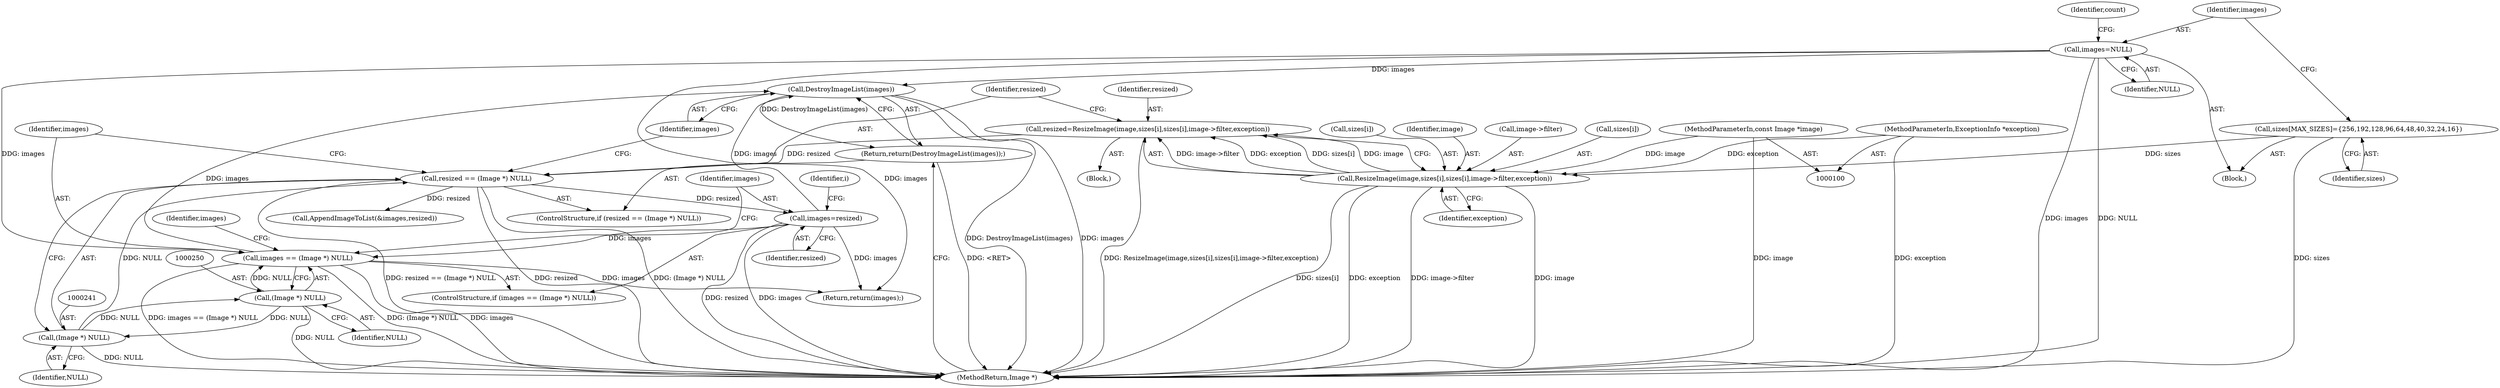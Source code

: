 digraph "0_ImageMagick_0f6fc2d5bf8f500820c3dbcf0d23ee14f2d9f734_2@pointer" {
"1000244" [label="(Call,DestroyImageList(images))"];
"1000247" [label="(Call,images == (Image *) NULL)"];
"1000252" [label="(Call,images=resized)"];
"1000238" [label="(Call,resized == (Image *) NULL)"];
"1000223" [label="(Call,resized=ResizeImage(image,sizes[i],sizes[i],image->filter,exception))"];
"1000225" [label="(Call,ResizeImage(image,sizes[i],sizes[i],image->filter,exception))"];
"1000101" [label="(MethodParameterIn,const Image *image)"];
"1000112" [label="(Call,sizes[MAX_SIZES]={256,192,128,96,64,48,40,32,24,16})"];
"1000104" [label="(MethodParameterIn,ExceptionInfo *exception)"];
"1000240" [label="(Call,(Image *) NULL)"];
"1000249" [label="(Call,(Image *) NULL)"];
"1000114" [label="(Call,images=NULL)"];
"1000243" [label="(Return,return(DestroyImageList(images));)"];
"1000260" [label="(Return,return(images);)"];
"1000101" [label="(MethodParameterIn,const Image *image)"];
"1000246" [label="(ControlStructure,if (images == (Image *) NULL))"];
"1000254" [label="(Identifier,resized)"];
"1000227" [label="(Call,sizes[i])"];
"1000245" [label="(Identifier,images)"];
"1000112" [label="(Call,sizes[MAX_SIZES]={256,192,128,96,64,48,40,32,24,16})"];
"1000119" [label="(Identifier,count)"];
"1000256" [label="(Call,AppendImageToList(&images,resized))"];
"1000249" [label="(Call,(Image *) NULL)"];
"1000253" [label="(Identifier,images)"];
"1000236" [label="(Identifier,exception)"];
"1000224" [label="(Identifier,resized)"];
"1000226" [label="(Identifier,image)"];
"1000113" [label="(Identifier,sizes)"];
"1000233" [label="(Call,image->filter)"];
"1000237" [label="(ControlStructure,if (resized == (Image *) NULL))"];
"1000225" [label="(Call,ResizeImage(image,sizes[i],sizes[i],image->filter,exception))"];
"1000239" [label="(Identifier,resized)"];
"1000252" [label="(Call,images=resized)"];
"1000262" [label="(MethodReturn,Image *)"];
"1000240" [label="(Call,(Image *) NULL)"];
"1000244" [label="(Call,DestroyImageList(images))"];
"1000243" [label="(Return,return(DestroyImageList(images));)"];
"1000104" [label="(MethodParameterIn,ExceptionInfo *exception)"];
"1000242" [label="(Identifier,NULL)"];
"1000248" [label="(Identifier,images)"];
"1000116" [label="(Identifier,NULL)"];
"1000258" [label="(Identifier,images)"];
"1000238" [label="(Call,resized == (Image *) NULL)"];
"1000222" [label="(Block,)"];
"1000221" [label="(Identifier,i)"];
"1000115" [label="(Identifier,images)"];
"1000114" [label="(Call,images=NULL)"];
"1000230" [label="(Call,sizes[i])"];
"1000105" [label="(Block,)"];
"1000247" [label="(Call,images == (Image *) NULL)"];
"1000223" [label="(Call,resized=ResizeImage(image,sizes[i],sizes[i],image->filter,exception))"];
"1000251" [label="(Identifier,NULL)"];
"1000244" -> "1000243"  [label="AST: "];
"1000244" -> "1000245"  [label="CFG: "];
"1000245" -> "1000244"  [label="AST: "];
"1000243" -> "1000244"  [label="CFG: "];
"1000244" -> "1000262"  [label="DDG: DestroyImageList(images)"];
"1000244" -> "1000262"  [label="DDG: images"];
"1000244" -> "1000243"  [label="DDG: DestroyImageList(images)"];
"1000247" -> "1000244"  [label="DDG: images"];
"1000252" -> "1000244"  [label="DDG: images"];
"1000114" -> "1000244"  [label="DDG: images"];
"1000247" -> "1000246"  [label="AST: "];
"1000247" -> "1000249"  [label="CFG: "];
"1000248" -> "1000247"  [label="AST: "];
"1000249" -> "1000247"  [label="AST: "];
"1000253" -> "1000247"  [label="CFG: "];
"1000258" -> "1000247"  [label="CFG: "];
"1000247" -> "1000262"  [label="DDG: images"];
"1000247" -> "1000262"  [label="DDG: images == (Image *) NULL"];
"1000247" -> "1000262"  [label="DDG: (Image *) NULL"];
"1000252" -> "1000247"  [label="DDG: images"];
"1000114" -> "1000247"  [label="DDG: images"];
"1000249" -> "1000247"  [label="DDG: NULL"];
"1000247" -> "1000260"  [label="DDG: images"];
"1000252" -> "1000246"  [label="AST: "];
"1000252" -> "1000254"  [label="CFG: "];
"1000253" -> "1000252"  [label="AST: "];
"1000254" -> "1000252"  [label="AST: "];
"1000221" -> "1000252"  [label="CFG: "];
"1000252" -> "1000262"  [label="DDG: images"];
"1000252" -> "1000262"  [label="DDG: resized"];
"1000238" -> "1000252"  [label="DDG: resized"];
"1000252" -> "1000260"  [label="DDG: images"];
"1000238" -> "1000237"  [label="AST: "];
"1000238" -> "1000240"  [label="CFG: "];
"1000239" -> "1000238"  [label="AST: "];
"1000240" -> "1000238"  [label="AST: "];
"1000245" -> "1000238"  [label="CFG: "];
"1000248" -> "1000238"  [label="CFG: "];
"1000238" -> "1000262"  [label="DDG: resized"];
"1000238" -> "1000262"  [label="DDG: (Image *) NULL"];
"1000238" -> "1000262"  [label="DDG: resized == (Image *) NULL"];
"1000223" -> "1000238"  [label="DDG: resized"];
"1000240" -> "1000238"  [label="DDG: NULL"];
"1000238" -> "1000256"  [label="DDG: resized"];
"1000223" -> "1000222"  [label="AST: "];
"1000223" -> "1000225"  [label="CFG: "];
"1000224" -> "1000223"  [label="AST: "];
"1000225" -> "1000223"  [label="AST: "];
"1000239" -> "1000223"  [label="CFG: "];
"1000223" -> "1000262"  [label="DDG: ResizeImage(image,sizes[i],sizes[i],image->filter,exception)"];
"1000225" -> "1000223"  [label="DDG: image->filter"];
"1000225" -> "1000223"  [label="DDG: exception"];
"1000225" -> "1000223"  [label="DDG: sizes[i]"];
"1000225" -> "1000223"  [label="DDG: image"];
"1000225" -> "1000236"  [label="CFG: "];
"1000226" -> "1000225"  [label="AST: "];
"1000227" -> "1000225"  [label="AST: "];
"1000230" -> "1000225"  [label="AST: "];
"1000233" -> "1000225"  [label="AST: "];
"1000236" -> "1000225"  [label="AST: "];
"1000225" -> "1000262"  [label="DDG: image"];
"1000225" -> "1000262"  [label="DDG: sizes[i]"];
"1000225" -> "1000262"  [label="DDG: exception"];
"1000225" -> "1000262"  [label="DDG: image->filter"];
"1000101" -> "1000225"  [label="DDG: image"];
"1000112" -> "1000225"  [label="DDG: sizes"];
"1000104" -> "1000225"  [label="DDG: exception"];
"1000101" -> "1000100"  [label="AST: "];
"1000101" -> "1000262"  [label="DDG: image"];
"1000112" -> "1000105"  [label="AST: "];
"1000112" -> "1000113"  [label="CFG: "];
"1000113" -> "1000112"  [label="AST: "];
"1000115" -> "1000112"  [label="CFG: "];
"1000112" -> "1000262"  [label="DDG: sizes"];
"1000104" -> "1000100"  [label="AST: "];
"1000104" -> "1000262"  [label="DDG: exception"];
"1000240" -> "1000242"  [label="CFG: "];
"1000241" -> "1000240"  [label="AST: "];
"1000242" -> "1000240"  [label="AST: "];
"1000240" -> "1000262"  [label="DDG: NULL"];
"1000249" -> "1000240"  [label="DDG: NULL"];
"1000240" -> "1000249"  [label="DDG: NULL"];
"1000249" -> "1000251"  [label="CFG: "];
"1000250" -> "1000249"  [label="AST: "];
"1000251" -> "1000249"  [label="AST: "];
"1000249" -> "1000262"  [label="DDG: NULL"];
"1000114" -> "1000105"  [label="AST: "];
"1000114" -> "1000116"  [label="CFG: "];
"1000115" -> "1000114"  [label="AST: "];
"1000116" -> "1000114"  [label="AST: "];
"1000119" -> "1000114"  [label="CFG: "];
"1000114" -> "1000262"  [label="DDG: images"];
"1000114" -> "1000262"  [label="DDG: NULL"];
"1000114" -> "1000260"  [label="DDG: images"];
"1000243" -> "1000237"  [label="AST: "];
"1000262" -> "1000243"  [label="CFG: "];
"1000243" -> "1000262"  [label="DDG: <RET>"];
}
